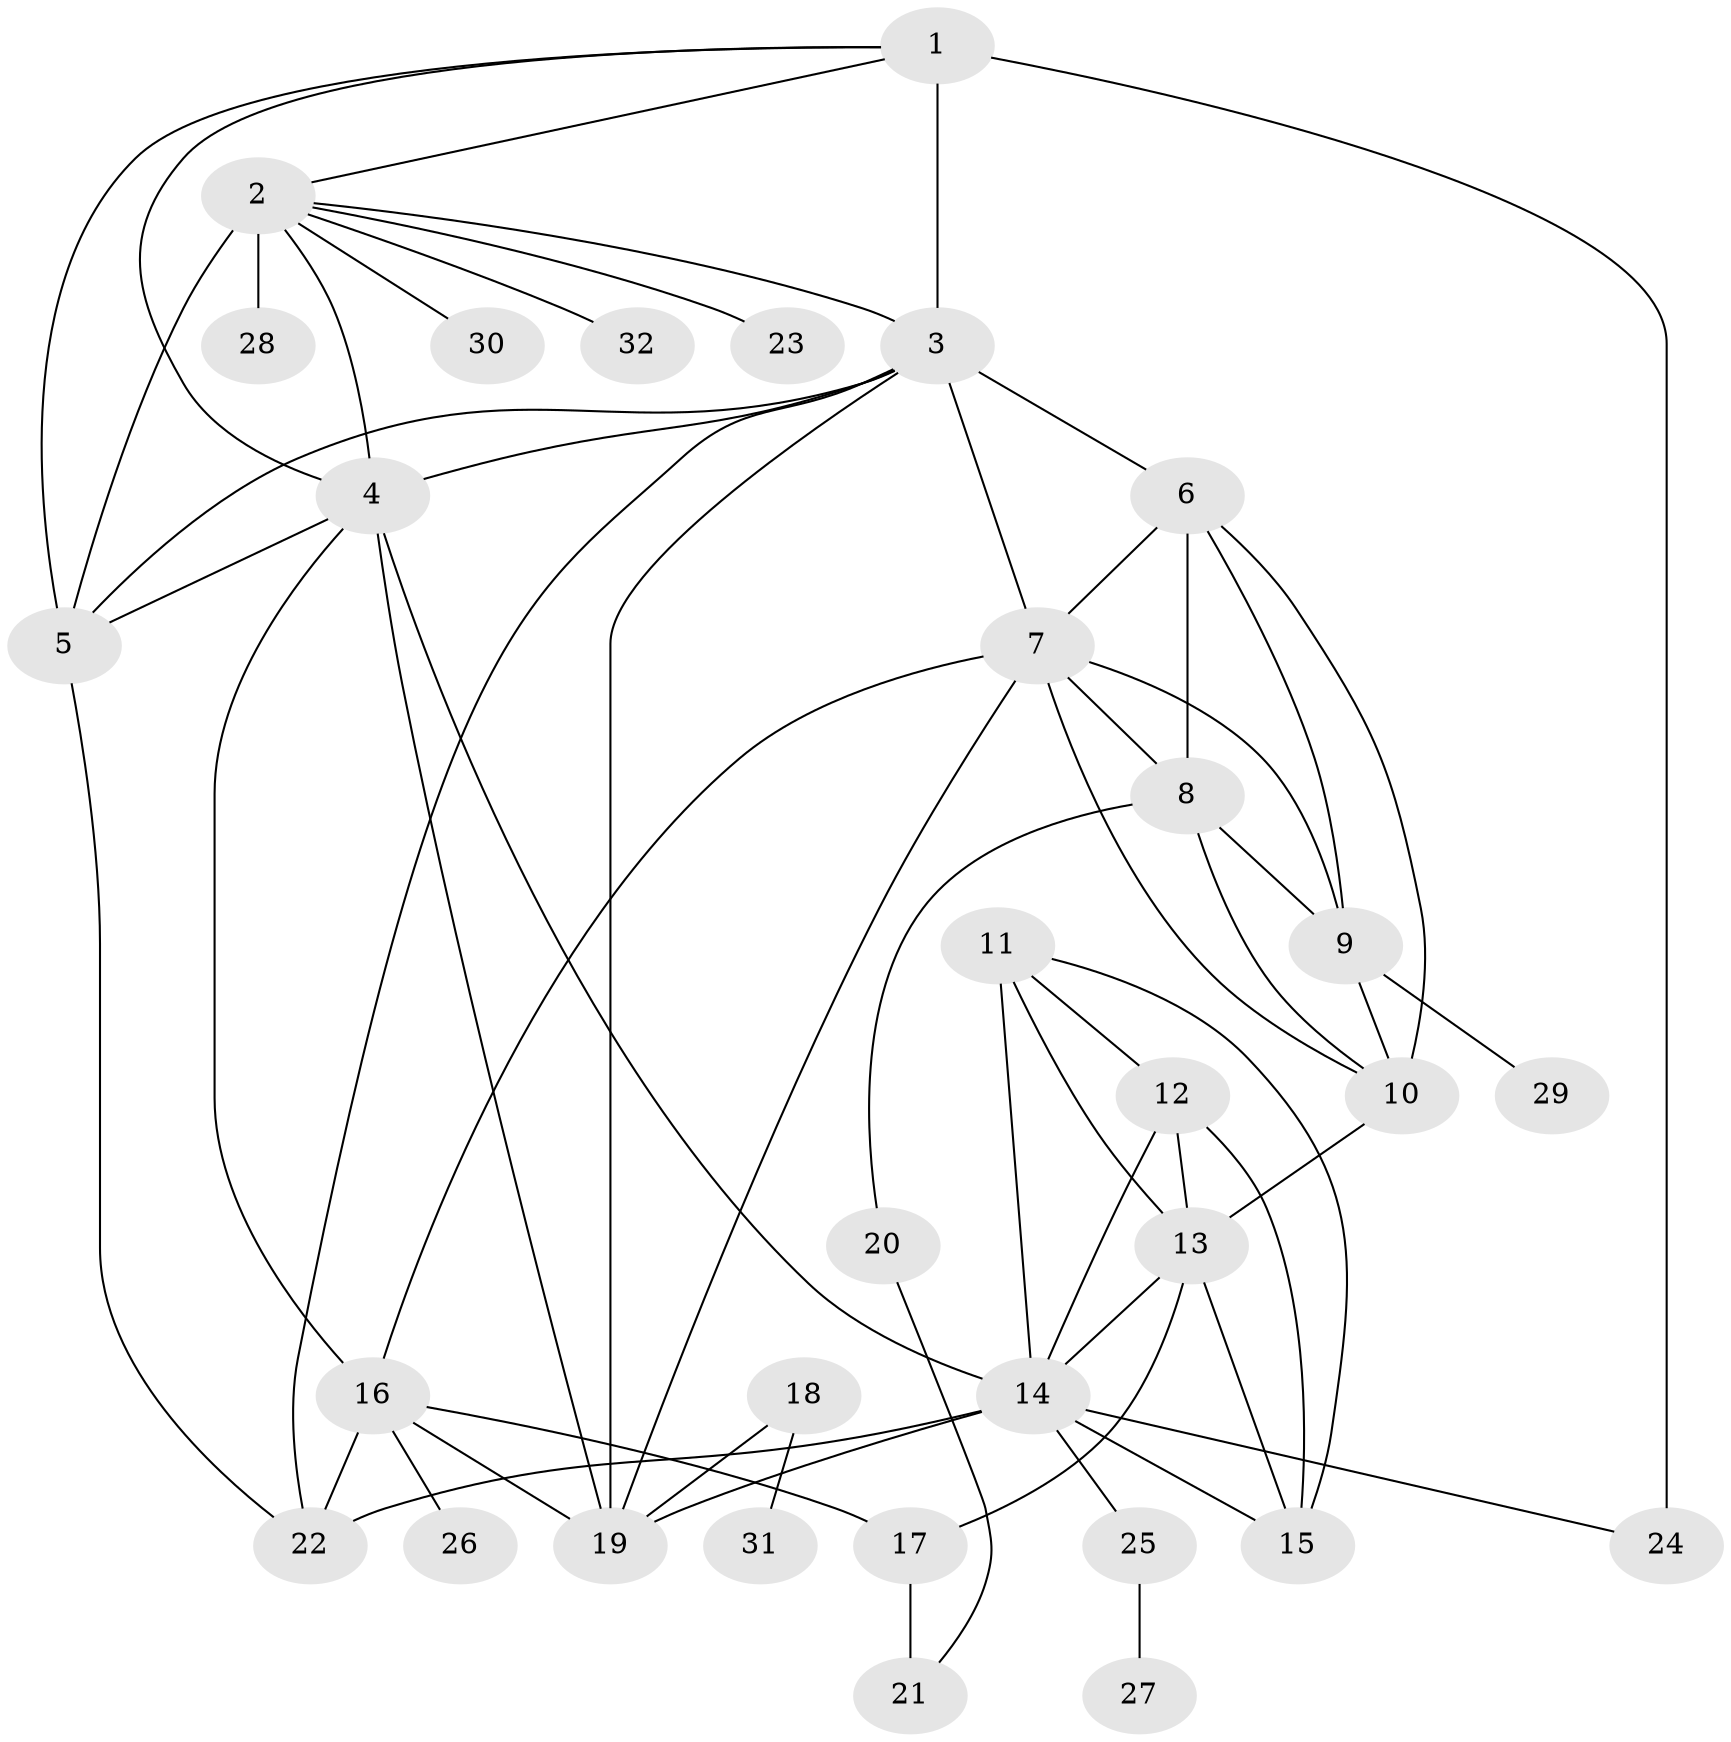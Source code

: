 // original degree distribution, {8: 0.047619047619047616, 15: 0.009523809523809525, 10: 0.01904761904761905, 5: 0.047619047619047616, 9: 0.02857142857142857, 6: 0.047619047619047616, 11: 0.009523809523809525, 16: 0.009523809523809525, 4: 0.02857142857142857, 7: 0.009523809523809525, 1: 0.580952380952381, 2: 0.14285714285714285, 3: 0.01904761904761905}
// Generated by graph-tools (version 1.1) at 2025/52/03/04/25 22:52:39]
// undirected, 32 vertices, 62 edges
graph export_dot {
  node [color=gray90,style=filled];
  1;
  2;
  3;
  4;
  5;
  6;
  7;
  8;
  9;
  10;
  11;
  12;
  13;
  14;
  15;
  16;
  17;
  18;
  19;
  20;
  21;
  22;
  23;
  24;
  25;
  26;
  27;
  28;
  29;
  30;
  31;
  32;
  1 -- 2 [weight=1.0];
  1 -- 3 [weight=1.0];
  1 -- 4 [weight=1.0];
  1 -- 5 [weight=1.0];
  1 -- 24 [weight=3.0];
  2 -- 3 [weight=1.0];
  2 -- 4 [weight=1.0];
  2 -- 5 [weight=7.0];
  2 -- 23 [weight=1.0];
  2 -- 28 [weight=1.0];
  2 -- 30 [weight=1.0];
  2 -- 32 [weight=1.0];
  3 -- 4 [weight=2.0];
  3 -- 5 [weight=1.0];
  3 -- 6 [weight=1.0];
  3 -- 7 [weight=1.0];
  3 -- 19 [weight=5.0];
  3 -- 22 [weight=1.0];
  4 -- 5 [weight=1.0];
  4 -- 14 [weight=1.0];
  4 -- 16 [weight=1.0];
  4 -- 19 [weight=1.0];
  5 -- 22 [weight=1.0];
  6 -- 7 [weight=1.0];
  6 -- 8 [weight=1.0];
  6 -- 9 [weight=1.0];
  6 -- 10 [weight=1.0];
  7 -- 8 [weight=1.0];
  7 -- 9 [weight=1.0];
  7 -- 10 [weight=1.0];
  7 -- 16 [weight=2.0];
  7 -- 19 [weight=1.0];
  8 -- 9 [weight=1.0];
  8 -- 10 [weight=1.0];
  8 -- 20 [weight=1.0];
  9 -- 10 [weight=1.0];
  9 -- 29 [weight=1.0];
  10 -- 13 [weight=1.0];
  11 -- 12 [weight=1.0];
  11 -- 13 [weight=1.0];
  11 -- 14 [weight=1.0];
  11 -- 15 [weight=1.0];
  12 -- 13 [weight=1.0];
  12 -- 14 [weight=1.0];
  12 -- 15 [weight=1.0];
  13 -- 14 [weight=1.0];
  13 -- 15 [weight=1.0];
  13 -- 17 [weight=1.0];
  14 -- 15 [weight=1.0];
  14 -- 19 [weight=1.0];
  14 -- 22 [weight=1.0];
  14 -- 24 [weight=1.0];
  14 -- 25 [weight=1.0];
  16 -- 17 [weight=4.0];
  16 -- 19 [weight=1.0];
  16 -- 22 [weight=10.0];
  16 -- 26 [weight=3.0];
  17 -- 21 [weight=2.0];
  18 -- 19 [weight=4.0];
  18 -- 31 [weight=1.0];
  20 -- 21 [weight=1.0];
  25 -- 27 [weight=1.0];
}
